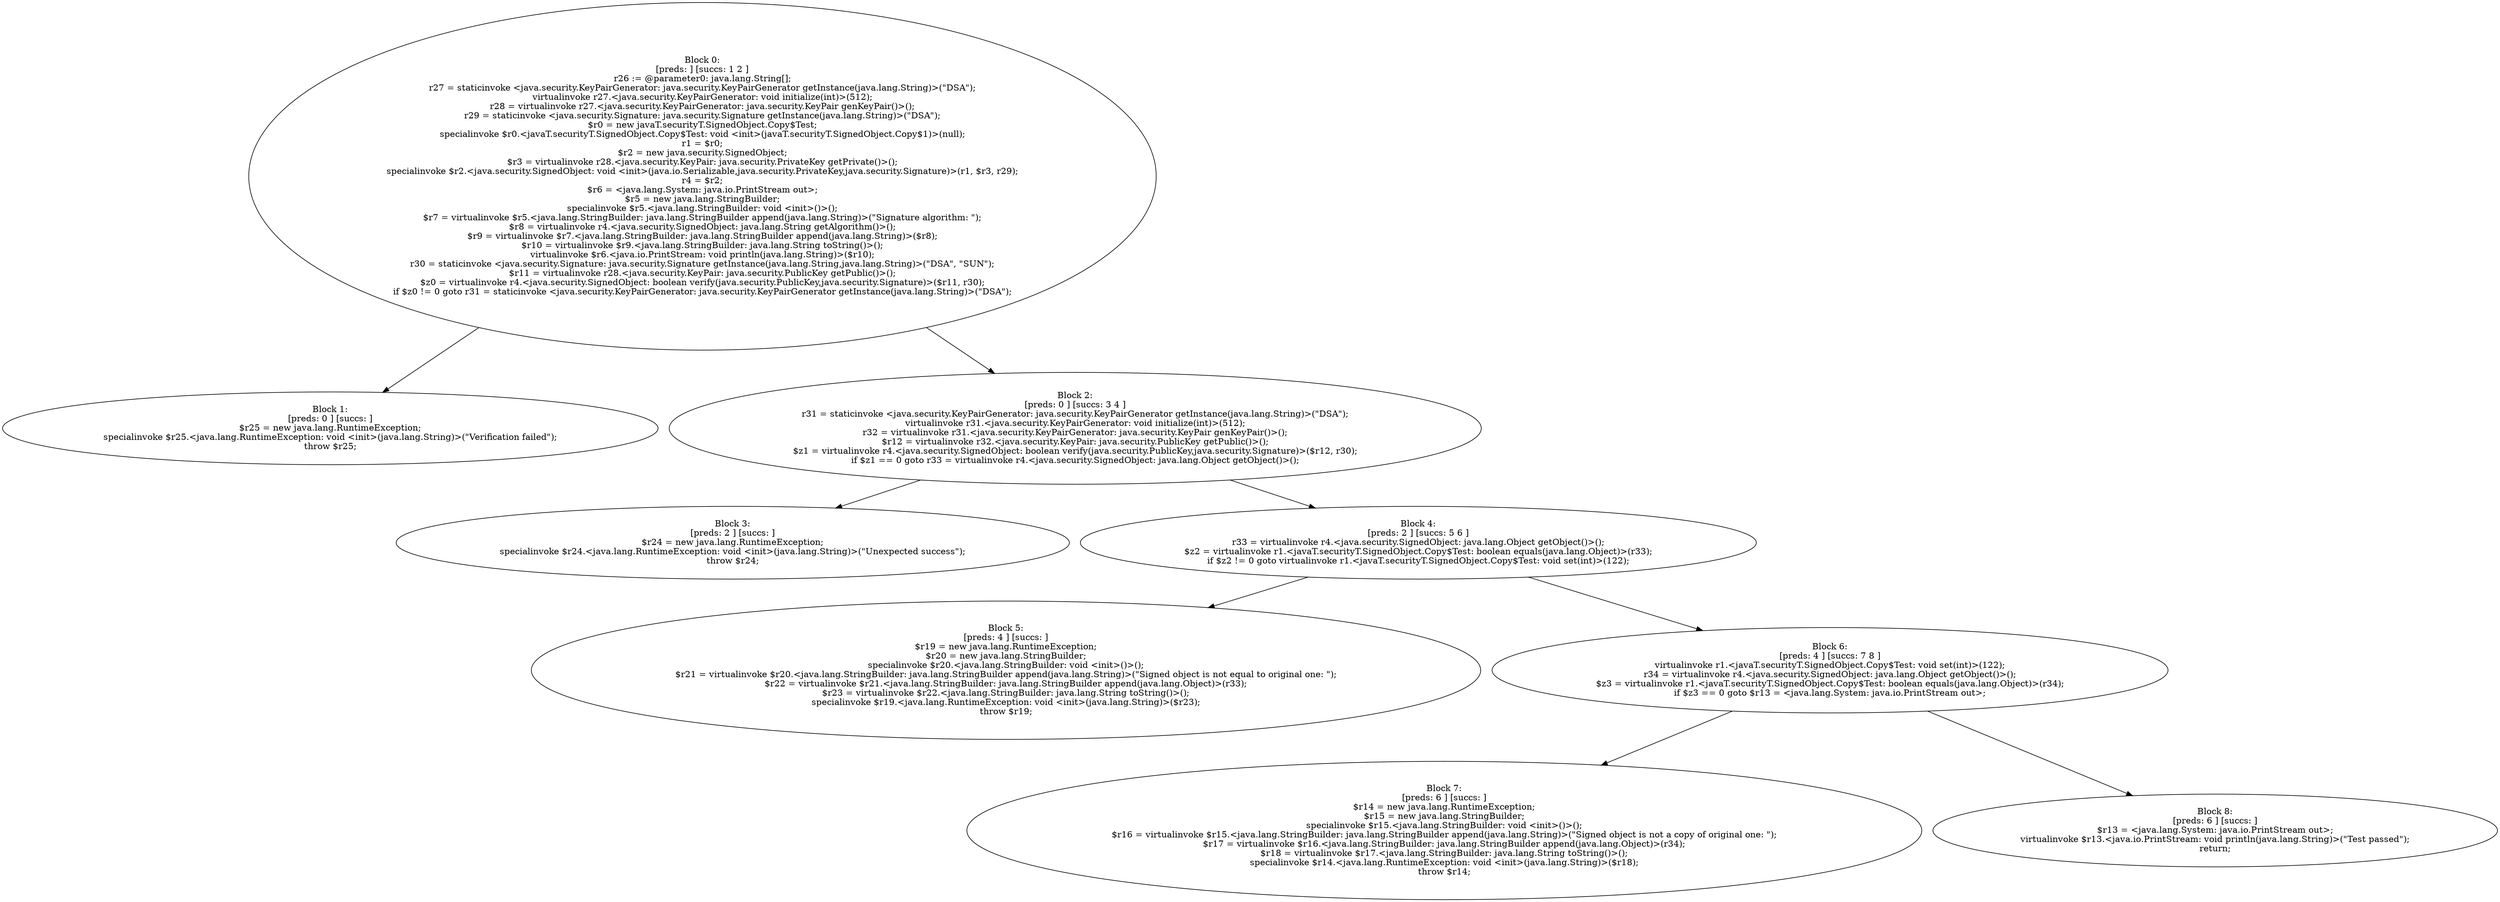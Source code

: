 digraph "unitGraph" {
    "Block 0:
[preds: ] [succs: 1 2 ]
r26 := @parameter0: java.lang.String[];
r27 = staticinvoke <java.security.KeyPairGenerator: java.security.KeyPairGenerator getInstance(java.lang.String)>(\"DSA\");
virtualinvoke r27.<java.security.KeyPairGenerator: void initialize(int)>(512);
r28 = virtualinvoke r27.<java.security.KeyPairGenerator: java.security.KeyPair genKeyPair()>();
r29 = staticinvoke <java.security.Signature: java.security.Signature getInstance(java.lang.String)>(\"DSA\");
$r0 = new javaT.securityT.SignedObject.Copy$Test;
specialinvoke $r0.<javaT.securityT.SignedObject.Copy$Test: void <init>(javaT.securityT.SignedObject.Copy$1)>(null);
r1 = $r0;
$r2 = new java.security.SignedObject;
$r3 = virtualinvoke r28.<java.security.KeyPair: java.security.PrivateKey getPrivate()>();
specialinvoke $r2.<java.security.SignedObject: void <init>(java.io.Serializable,java.security.PrivateKey,java.security.Signature)>(r1, $r3, r29);
r4 = $r2;
$r6 = <java.lang.System: java.io.PrintStream out>;
$r5 = new java.lang.StringBuilder;
specialinvoke $r5.<java.lang.StringBuilder: void <init>()>();
$r7 = virtualinvoke $r5.<java.lang.StringBuilder: java.lang.StringBuilder append(java.lang.String)>(\"Signature algorithm: \");
$r8 = virtualinvoke r4.<java.security.SignedObject: java.lang.String getAlgorithm()>();
$r9 = virtualinvoke $r7.<java.lang.StringBuilder: java.lang.StringBuilder append(java.lang.String)>($r8);
$r10 = virtualinvoke $r9.<java.lang.StringBuilder: java.lang.String toString()>();
virtualinvoke $r6.<java.io.PrintStream: void println(java.lang.String)>($r10);
r30 = staticinvoke <java.security.Signature: java.security.Signature getInstance(java.lang.String,java.lang.String)>(\"DSA\", \"SUN\");
$r11 = virtualinvoke r28.<java.security.KeyPair: java.security.PublicKey getPublic()>();
$z0 = virtualinvoke r4.<java.security.SignedObject: boolean verify(java.security.PublicKey,java.security.Signature)>($r11, r30);
if $z0 != 0 goto r31 = staticinvoke <java.security.KeyPairGenerator: java.security.KeyPairGenerator getInstance(java.lang.String)>(\"DSA\");
"
    "Block 1:
[preds: 0 ] [succs: ]
$r25 = new java.lang.RuntimeException;
specialinvoke $r25.<java.lang.RuntimeException: void <init>(java.lang.String)>(\"Verification failed\");
throw $r25;
"
    "Block 2:
[preds: 0 ] [succs: 3 4 ]
r31 = staticinvoke <java.security.KeyPairGenerator: java.security.KeyPairGenerator getInstance(java.lang.String)>(\"DSA\");
virtualinvoke r31.<java.security.KeyPairGenerator: void initialize(int)>(512);
r32 = virtualinvoke r31.<java.security.KeyPairGenerator: java.security.KeyPair genKeyPair()>();
$r12 = virtualinvoke r32.<java.security.KeyPair: java.security.PublicKey getPublic()>();
$z1 = virtualinvoke r4.<java.security.SignedObject: boolean verify(java.security.PublicKey,java.security.Signature)>($r12, r30);
if $z1 == 0 goto r33 = virtualinvoke r4.<java.security.SignedObject: java.lang.Object getObject()>();
"
    "Block 3:
[preds: 2 ] [succs: ]
$r24 = new java.lang.RuntimeException;
specialinvoke $r24.<java.lang.RuntimeException: void <init>(java.lang.String)>(\"Unexpected success\");
throw $r24;
"
    "Block 4:
[preds: 2 ] [succs: 5 6 ]
r33 = virtualinvoke r4.<java.security.SignedObject: java.lang.Object getObject()>();
$z2 = virtualinvoke r1.<javaT.securityT.SignedObject.Copy$Test: boolean equals(java.lang.Object)>(r33);
if $z2 != 0 goto virtualinvoke r1.<javaT.securityT.SignedObject.Copy$Test: void set(int)>(122);
"
    "Block 5:
[preds: 4 ] [succs: ]
$r19 = new java.lang.RuntimeException;
$r20 = new java.lang.StringBuilder;
specialinvoke $r20.<java.lang.StringBuilder: void <init>()>();
$r21 = virtualinvoke $r20.<java.lang.StringBuilder: java.lang.StringBuilder append(java.lang.String)>(\"Signed object is not equal to original one: \");
$r22 = virtualinvoke $r21.<java.lang.StringBuilder: java.lang.StringBuilder append(java.lang.Object)>(r33);
$r23 = virtualinvoke $r22.<java.lang.StringBuilder: java.lang.String toString()>();
specialinvoke $r19.<java.lang.RuntimeException: void <init>(java.lang.String)>($r23);
throw $r19;
"
    "Block 6:
[preds: 4 ] [succs: 7 8 ]
virtualinvoke r1.<javaT.securityT.SignedObject.Copy$Test: void set(int)>(122);
r34 = virtualinvoke r4.<java.security.SignedObject: java.lang.Object getObject()>();
$z3 = virtualinvoke r1.<javaT.securityT.SignedObject.Copy$Test: boolean equals(java.lang.Object)>(r34);
if $z3 == 0 goto $r13 = <java.lang.System: java.io.PrintStream out>;
"
    "Block 7:
[preds: 6 ] [succs: ]
$r14 = new java.lang.RuntimeException;
$r15 = new java.lang.StringBuilder;
specialinvoke $r15.<java.lang.StringBuilder: void <init>()>();
$r16 = virtualinvoke $r15.<java.lang.StringBuilder: java.lang.StringBuilder append(java.lang.String)>(\"Signed object is not a copy of original one: \");
$r17 = virtualinvoke $r16.<java.lang.StringBuilder: java.lang.StringBuilder append(java.lang.Object)>(r34);
$r18 = virtualinvoke $r17.<java.lang.StringBuilder: java.lang.String toString()>();
specialinvoke $r14.<java.lang.RuntimeException: void <init>(java.lang.String)>($r18);
throw $r14;
"
    "Block 8:
[preds: 6 ] [succs: ]
$r13 = <java.lang.System: java.io.PrintStream out>;
virtualinvoke $r13.<java.io.PrintStream: void println(java.lang.String)>(\"Test passed\");
return;
"
    "Block 0:
[preds: ] [succs: 1 2 ]
r26 := @parameter0: java.lang.String[];
r27 = staticinvoke <java.security.KeyPairGenerator: java.security.KeyPairGenerator getInstance(java.lang.String)>(\"DSA\");
virtualinvoke r27.<java.security.KeyPairGenerator: void initialize(int)>(512);
r28 = virtualinvoke r27.<java.security.KeyPairGenerator: java.security.KeyPair genKeyPair()>();
r29 = staticinvoke <java.security.Signature: java.security.Signature getInstance(java.lang.String)>(\"DSA\");
$r0 = new javaT.securityT.SignedObject.Copy$Test;
specialinvoke $r0.<javaT.securityT.SignedObject.Copy$Test: void <init>(javaT.securityT.SignedObject.Copy$1)>(null);
r1 = $r0;
$r2 = new java.security.SignedObject;
$r3 = virtualinvoke r28.<java.security.KeyPair: java.security.PrivateKey getPrivate()>();
specialinvoke $r2.<java.security.SignedObject: void <init>(java.io.Serializable,java.security.PrivateKey,java.security.Signature)>(r1, $r3, r29);
r4 = $r2;
$r6 = <java.lang.System: java.io.PrintStream out>;
$r5 = new java.lang.StringBuilder;
specialinvoke $r5.<java.lang.StringBuilder: void <init>()>();
$r7 = virtualinvoke $r5.<java.lang.StringBuilder: java.lang.StringBuilder append(java.lang.String)>(\"Signature algorithm: \");
$r8 = virtualinvoke r4.<java.security.SignedObject: java.lang.String getAlgorithm()>();
$r9 = virtualinvoke $r7.<java.lang.StringBuilder: java.lang.StringBuilder append(java.lang.String)>($r8);
$r10 = virtualinvoke $r9.<java.lang.StringBuilder: java.lang.String toString()>();
virtualinvoke $r6.<java.io.PrintStream: void println(java.lang.String)>($r10);
r30 = staticinvoke <java.security.Signature: java.security.Signature getInstance(java.lang.String,java.lang.String)>(\"DSA\", \"SUN\");
$r11 = virtualinvoke r28.<java.security.KeyPair: java.security.PublicKey getPublic()>();
$z0 = virtualinvoke r4.<java.security.SignedObject: boolean verify(java.security.PublicKey,java.security.Signature)>($r11, r30);
if $z0 != 0 goto r31 = staticinvoke <java.security.KeyPairGenerator: java.security.KeyPairGenerator getInstance(java.lang.String)>(\"DSA\");
"->"Block 1:
[preds: 0 ] [succs: ]
$r25 = new java.lang.RuntimeException;
specialinvoke $r25.<java.lang.RuntimeException: void <init>(java.lang.String)>(\"Verification failed\");
throw $r25;
";
    "Block 0:
[preds: ] [succs: 1 2 ]
r26 := @parameter0: java.lang.String[];
r27 = staticinvoke <java.security.KeyPairGenerator: java.security.KeyPairGenerator getInstance(java.lang.String)>(\"DSA\");
virtualinvoke r27.<java.security.KeyPairGenerator: void initialize(int)>(512);
r28 = virtualinvoke r27.<java.security.KeyPairGenerator: java.security.KeyPair genKeyPair()>();
r29 = staticinvoke <java.security.Signature: java.security.Signature getInstance(java.lang.String)>(\"DSA\");
$r0 = new javaT.securityT.SignedObject.Copy$Test;
specialinvoke $r0.<javaT.securityT.SignedObject.Copy$Test: void <init>(javaT.securityT.SignedObject.Copy$1)>(null);
r1 = $r0;
$r2 = new java.security.SignedObject;
$r3 = virtualinvoke r28.<java.security.KeyPair: java.security.PrivateKey getPrivate()>();
specialinvoke $r2.<java.security.SignedObject: void <init>(java.io.Serializable,java.security.PrivateKey,java.security.Signature)>(r1, $r3, r29);
r4 = $r2;
$r6 = <java.lang.System: java.io.PrintStream out>;
$r5 = new java.lang.StringBuilder;
specialinvoke $r5.<java.lang.StringBuilder: void <init>()>();
$r7 = virtualinvoke $r5.<java.lang.StringBuilder: java.lang.StringBuilder append(java.lang.String)>(\"Signature algorithm: \");
$r8 = virtualinvoke r4.<java.security.SignedObject: java.lang.String getAlgorithm()>();
$r9 = virtualinvoke $r7.<java.lang.StringBuilder: java.lang.StringBuilder append(java.lang.String)>($r8);
$r10 = virtualinvoke $r9.<java.lang.StringBuilder: java.lang.String toString()>();
virtualinvoke $r6.<java.io.PrintStream: void println(java.lang.String)>($r10);
r30 = staticinvoke <java.security.Signature: java.security.Signature getInstance(java.lang.String,java.lang.String)>(\"DSA\", \"SUN\");
$r11 = virtualinvoke r28.<java.security.KeyPair: java.security.PublicKey getPublic()>();
$z0 = virtualinvoke r4.<java.security.SignedObject: boolean verify(java.security.PublicKey,java.security.Signature)>($r11, r30);
if $z0 != 0 goto r31 = staticinvoke <java.security.KeyPairGenerator: java.security.KeyPairGenerator getInstance(java.lang.String)>(\"DSA\");
"->"Block 2:
[preds: 0 ] [succs: 3 4 ]
r31 = staticinvoke <java.security.KeyPairGenerator: java.security.KeyPairGenerator getInstance(java.lang.String)>(\"DSA\");
virtualinvoke r31.<java.security.KeyPairGenerator: void initialize(int)>(512);
r32 = virtualinvoke r31.<java.security.KeyPairGenerator: java.security.KeyPair genKeyPair()>();
$r12 = virtualinvoke r32.<java.security.KeyPair: java.security.PublicKey getPublic()>();
$z1 = virtualinvoke r4.<java.security.SignedObject: boolean verify(java.security.PublicKey,java.security.Signature)>($r12, r30);
if $z1 == 0 goto r33 = virtualinvoke r4.<java.security.SignedObject: java.lang.Object getObject()>();
";
    "Block 2:
[preds: 0 ] [succs: 3 4 ]
r31 = staticinvoke <java.security.KeyPairGenerator: java.security.KeyPairGenerator getInstance(java.lang.String)>(\"DSA\");
virtualinvoke r31.<java.security.KeyPairGenerator: void initialize(int)>(512);
r32 = virtualinvoke r31.<java.security.KeyPairGenerator: java.security.KeyPair genKeyPair()>();
$r12 = virtualinvoke r32.<java.security.KeyPair: java.security.PublicKey getPublic()>();
$z1 = virtualinvoke r4.<java.security.SignedObject: boolean verify(java.security.PublicKey,java.security.Signature)>($r12, r30);
if $z1 == 0 goto r33 = virtualinvoke r4.<java.security.SignedObject: java.lang.Object getObject()>();
"->"Block 3:
[preds: 2 ] [succs: ]
$r24 = new java.lang.RuntimeException;
specialinvoke $r24.<java.lang.RuntimeException: void <init>(java.lang.String)>(\"Unexpected success\");
throw $r24;
";
    "Block 2:
[preds: 0 ] [succs: 3 4 ]
r31 = staticinvoke <java.security.KeyPairGenerator: java.security.KeyPairGenerator getInstance(java.lang.String)>(\"DSA\");
virtualinvoke r31.<java.security.KeyPairGenerator: void initialize(int)>(512);
r32 = virtualinvoke r31.<java.security.KeyPairGenerator: java.security.KeyPair genKeyPair()>();
$r12 = virtualinvoke r32.<java.security.KeyPair: java.security.PublicKey getPublic()>();
$z1 = virtualinvoke r4.<java.security.SignedObject: boolean verify(java.security.PublicKey,java.security.Signature)>($r12, r30);
if $z1 == 0 goto r33 = virtualinvoke r4.<java.security.SignedObject: java.lang.Object getObject()>();
"->"Block 4:
[preds: 2 ] [succs: 5 6 ]
r33 = virtualinvoke r4.<java.security.SignedObject: java.lang.Object getObject()>();
$z2 = virtualinvoke r1.<javaT.securityT.SignedObject.Copy$Test: boolean equals(java.lang.Object)>(r33);
if $z2 != 0 goto virtualinvoke r1.<javaT.securityT.SignedObject.Copy$Test: void set(int)>(122);
";
    "Block 4:
[preds: 2 ] [succs: 5 6 ]
r33 = virtualinvoke r4.<java.security.SignedObject: java.lang.Object getObject()>();
$z2 = virtualinvoke r1.<javaT.securityT.SignedObject.Copy$Test: boolean equals(java.lang.Object)>(r33);
if $z2 != 0 goto virtualinvoke r1.<javaT.securityT.SignedObject.Copy$Test: void set(int)>(122);
"->"Block 5:
[preds: 4 ] [succs: ]
$r19 = new java.lang.RuntimeException;
$r20 = new java.lang.StringBuilder;
specialinvoke $r20.<java.lang.StringBuilder: void <init>()>();
$r21 = virtualinvoke $r20.<java.lang.StringBuilder: java.lang.StringBuilder append(java.lang.String)>(\"Signed object is not equal to original one: \");
$r22 = virtualinvoke $r21.<java.lang.StringBuilder: java.lang.StringBuilder append(java.lang.Object)>(r33);
$r23 = virtualinvoke $r22.<java.lang.StringBuilder: java.lang.String toString()>();
specialinvoke $r19.<java.lang.RuntimeException: void <init>(java.lang.String)>($r23);
throw $r19;
";
    "Block 4:
[preds: 2 ] [succs: 5 6 ]
r33 = virtualinvoke r4.<java.security.SignedObject: java.lang.Object getObject()>();
$z2 = virtualinvoke r1.<javaT.securityT.SignedObject.Copy$Test: boolean equals(java.lang.Object)>(r33);
if $z2 != 0 goto virtualinvoke r1.<javaT.securityT.SignedObject.Copy$Test: void set(int)>(122);
"->"Block 6:
[preds: 4 ] [succs: 7 8 ]
virtualinvoke r1.<javaT.securityT.SignedObject.Copy$Test: void set(int)>(122);
r34 = virtualinvoke r4.<java.security.SignedObject: java.lang.Object getObject()>();
$z3 = virtualinvoke r1.<javaT.securityT.SignedObject.Copy$Test: boolean equals(java.lang.Object)>(r34);
if $z3 == 0 goto $r13 = <java.lang.System: java.io.PrintStream out>;
";
    "Block 6:
[preds: 4 ] [succs: 7 8 ]
virtualinvoke r1.<javaT.securityT.SignedObject.Copy$Test: void set(int)>(122);
r34 = virtualinvoke r4.<java.security.SignedObject: java.lang.Object getObject()>();
$z3 = virtualinvoke r1.<javaT.securityT.SignedObject.Copy$Test: boolean equals(java.lang.Object)>(r34);
if $z3 == 0 goto $r13 = <java.lang.System: java.io.PrintStream out>;
"->"Block 7:
[preds: 6 ] [succs: ]
$r14 = new java.lang.RuntimeException;
$r15 = new java.lang.StringBuilder;
specialinvoke $r15.<java.lang.StringBuilder: void <init>()>();
$r16 = virtualinvoke $r15.<java.lang.StringBuilder: java.lang.StringBuilder append(java.lang.String)>(\"Signed object is not a copy of original one: \");
$r17 = virtualinvoke $r16.<java.lang.StringBuilder: java.lang.StringBuilder append(java.lang.Object)>(r34);
$r18 = virtualinvoke $r17.<java.lang.StringBuilder: java.lang.String toString()>();
specialinvoke $r14.<java.lang.RuntimeException: void <init>(java.lang.String)>($r18);
throw $r14;
";
    "Block 6:
[preds: 4 ] [succs: 7 8 ]
virtualinvoke r1.<javaT.securityT.SignedObject.Copy$Test: void set(int)>(122);
r34 = virtualinvoke r4.<java.security.SignedObject: java.lang.Object getObject()>();
$z3 = virtualinvoke r1.<javaT.securityT.SignedObject.Copy$Test: boolean equals(java.lang.Object)>(r34);
if $z3 == 0 goto $r13 = <java.lang.System: java.io.PrintStream out>;
"->"Block 8:
[preds: 6 ] [succs: ]
$r13 = <java.lang.System: java.io.PrintStream out>;
virtualinvoke $r13.<java.io.PrintStream: void println(java.lang.String)>(\"Test passed\");
return;
";
}

